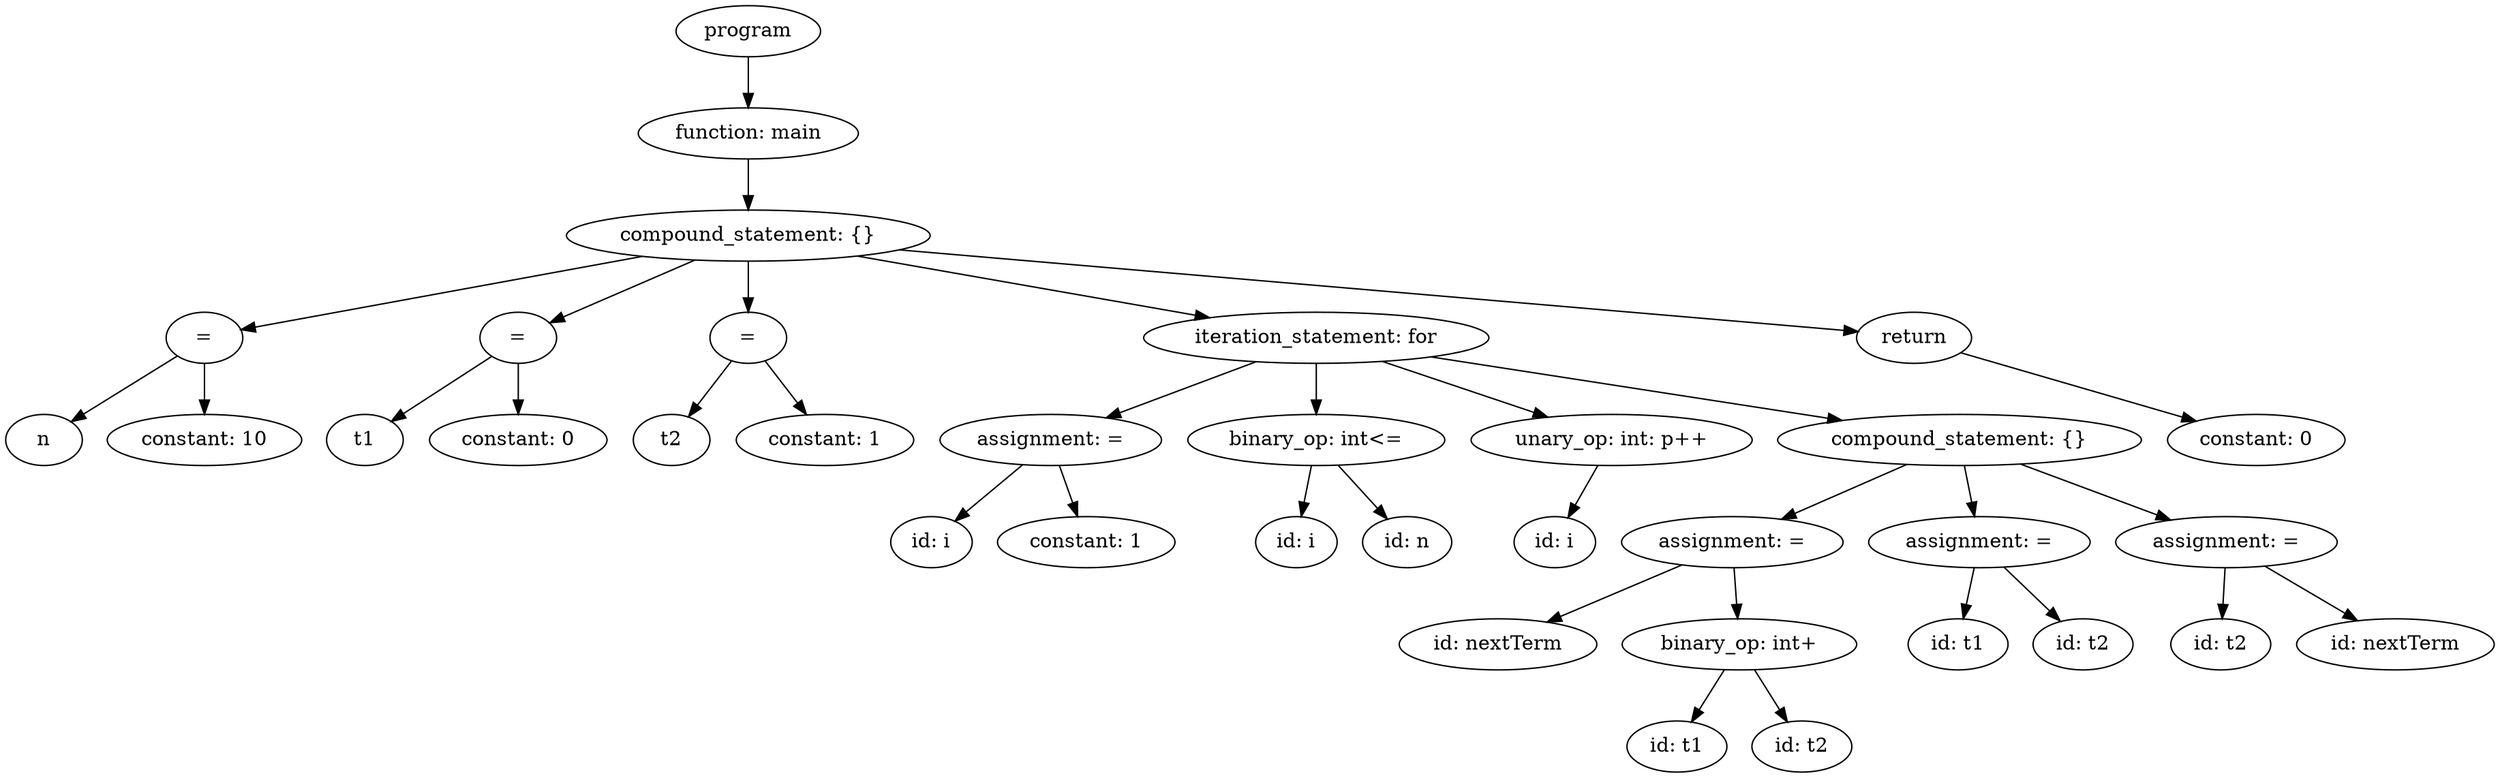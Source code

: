 strict digraph "" {
	graph [bb="0,0,1752.5,540"];
	node [label="\N"];
	45	[height=0.5,
		label=program,
		pos="523,522",
		width=1.4082];
	44	[height=0.5,
		label="function: main",
		pos="523,450",
		width=2.1528];
	45 -> 44	[pos="e,523,468.1 523,503.7 523,495.98 523,486.71 523,478.11"];
	43	[height=0.5,
		label="compound_statement: {}",
		pos="523,378",
		width=3.5566];
	44 -> 43	[pos="e,523,396.1 523,431.7 523,423.98 523,414.71 523,406.11"];
	9	[height=0.5,
		label="=",
		pos="140,306",
		width=0.75];
	43 -> 9	[pos="e,165.72,311.7 448.24,363.34 366.13,348.33 237.72,324.86 175.78,313.54"];
	13	[height=0.5,
		label="=",
		pos="361,306",
		width=0.75];
	43 -> 13	[pos="e,383.4,316.68 485.43,360.76 457.29,348.61 419.23,332.16 392.64,320.67"];
	17	[height=0.5,
		label="=",
		pos="523,306",
		width=0.75];
	43 -> 17	[pos="e,523,324.1 523,359.7 523,351.98 523,342.71 523,334.11"];
	40	[height=0.5,
		label="iteration_statement: for",
		pos="923,306",
		width=3.3761];
	43 -> 40	[pos="e,847.81,320.16 600.12,363.5 668.18,351.59 767.22,334.26 837.63,321.94"];
	42	[height=0.5,
		label=return,
		pos="1344,306",
		width=1.125];
	43 -> 42	[pos="e,1304.7,310.35 629.49,367.92 808.81,352.63 1164.2,322.33 1294.6,311.21"];
	7	[height=0.5,
		label=n,
		pos="27,234",
		width=0.75];
	9 -> 7	[pos="e,46.263,246.93 120.83,293.13 102.73,281.91 75.377,264.97 54.867,252.26"];
	8	[height=0.5,
		label="constant: 10",
		pos="140,234",
		width=1.8957];
	9 -> 8	[pos="e,140,252.1 140,287.7 140,279.98 140,270.71 140,262.11"];
	11	[height=0.5,
		label=t1,
		pos="253,234",
		width=0.75];
	13 -> 11	[pos="e,271.6,247.05 342.19,292.81 325,281.67 299.38,265.06 280.01,252.5"];
	12	[height=0.5,
		label="constant: 0",
		pos="361,234",
		width=1.7361];
	13 -> 12	[pos="e,361,252.1 361,287.7 361,279.98 361,270.71 361,262.11"];
	15	[height=0.5,
		label=t2,
		pos="469,234",
		width=0.75];
	17 -> 15	[pos="e,480.95,250.49 511.02,289.46 504.02,280.4 495.06,268.79 487.21,258.61"];
	16	[height=0.5,
		label="constant: 1",
		pos="577,234",
		width=1.7361];
	17 -> 16	[pos="e,563.92,251.96 534.98,289.46 541.68,280.78 550.19,269.75 557.8,259.89"];
	22	[height=0.5,
		label="assignment: =",
		pos="736,234",
		width=2.1667];
	40 -> 22	[pos="e,775.08,249.63 880.57,289.12 852.1,278.46 814.53,264.4 784.83,253.28"];
	25	[height=0.5,
		label="binary_op: int<=",
		pos="923,234",
		width=2.5139];
	40 -> 25	[pos="e,923,252.1 923,287.7 923,279.98 923,270.71 923,262.11"];
	27	[height=0.5,
		label="unary_op: int: p++",
		pos="1131,234",
		width=2.75];
	40 -> 27	[pos="e,1085.9,250.18 969.68,289.29 1001.3,278.65 1043.2,264.55 1076.4,253.39"];
	39	[height=0.5,
		label="compound_statement: {}",
		pos="1376,234",
		width=3.5566];
	40 -> 39	[pos="e,1293.3,247.78 1003.7,292.53 1082.1,280.41 1201,262.04 1283.2,249.34"];
	41	[height=0.5,
		label="constant: 0",
		pos="1585,234",
		width=1.7361];
	42 -> 41	[pos="e,1542.7,247.29 1377,295.41 1417.2,283.74 1485.6,263.88 1532.9,250.13"];
	20	[height=0.5,
		label="id: i",
		pos="652,162",
		width=0.79437];
	22 -> 20	[pos="e,668.65,176.88 716.09,216.41 704.23,206.53 689.09,193.91 676.5,183.41"];
	21	[height=0.5,
		label="constant: 1",
		pos="761,162",
		width=1.7361];
	22 -> 21	[pos="e,754.89,180.1 742.18,215.7 745,207.81 748.39,198.3 751.52,189.55"];
	23	[height=0.5,
		label="id: i",
		pos="909,162",
		width=0.79437];
	25 -> 23	[pos="e,912.42,180.1 919.54,215.7 918,207.98 916.14,198.71 914.42,190.11"];
	24	[height=0.5,
		label="id: n",
		pos="987,162",
		width=0.86659];
	25 -> 24	[pos="e,972.96,178.36 938.49,216.05 946.78,206.99 957.11,195.69 966.1,185.86"];
	26	[height=0.5,
		label="id: i",
		pos="1091,162",
		width=0.79437];
	27 -> 26	[pos="e,1100.3,179.31 1121.3,216.05 1116.5,207.68 1110.7,197.4 1105.4,188.13"];
	32	[height=0.5,
		label="assignment: =",
		pos="1216,162",
		width=2.1667];
	39 -> 32	[pos="e,1250.7,178.19 1338.9,216.76 1315.3,206.45 1284.7,193.05 1259.9,182.21"];
	35	[height=0.5,
		label="assignment: =",
		pos="1390,162",
		width=2.1667];
	39 -> 35	[pos="e,1386.6,180.1 1379.5,215.7 1381,207.98 1382.9,198.71 1384.6,190.11"];
	38	[height=0.5,
		label="assignment: =",
		pos="1564,162",
		width=2.1667];
	39 -> 38	[pos="e,1524.6,177.67 1419.1,216.94 1447.7,206.32 1485.2,192.36 1514.8,181.3"];
	28	[height=0.5,
		label="id: nextTerm",
		pos="1051,90",
		width=1.9318];
	32 -> 28	[pos="e,1085.6,105.68 1180.2,145.81 1155.2,135.21 1121.7,121 1095.1,109.7"];
	31	[height=0.5,
		label="binary_op: int+",
		pos="1221,90",
		width=2.2929];
	32 -> 31	[pos="e,1219.8,108.1 1217.2,143.7 1217.8,135.98 1218.4,126.71 1219.1,118.11"];
	33	[height=0.5,
		label="id: t1",
		pos="1375,90",
		width=0.97491];
	35 -> 33	[pos="e,1378.7,108.1 1386.3,143.7 1384.6,135.98 1382.7,126.71 1380.8,118.11"];
	34	[height=0.5,
		label="id: t2",
		pos="1463,90",
		width=0.97491];
	35 -> 34	[pos="e,1446.8,106.51 1407.3,144.41 1416.9,135.17 1429.1,123.54 1439.5,113.49"];
	36	[height=0.5,
		label="id: t2",
		pos="1560,90",
		width=0.97491];
	38 -> 36	[pos="e,1561,108.1 1563,143.7 1562.6,135.98 1562,126.71 1561.5,118.11"];
	37	[height=0.5,
		label="id: nextTerm",
		pos="1683,90",
		width=1.9318];
	38 -> 37	[pos="e,1656.2,106.74 1591.3,144.94 1607.9,135.18 1629.3,122.6 1647.2,112.05"];
	29	[height=0.5,
		label="id: t1",
		pos="1177,18",
		width=0.97491];
	31 -> 29	[pos="e,1187.3,35.307 1210.3,72.055 1205,63.592 1198.5,53.19 1192.6,43.845"];
	30	[height=0.5,
		label="id: t2",
		pos="1265,18",
		width=0.97491];
	31 -> 30	[pos="e,1254.7,35.307 1231.7,72.055 1237,63.592 1243.5,53.19 1249.4,43.845"];
}
